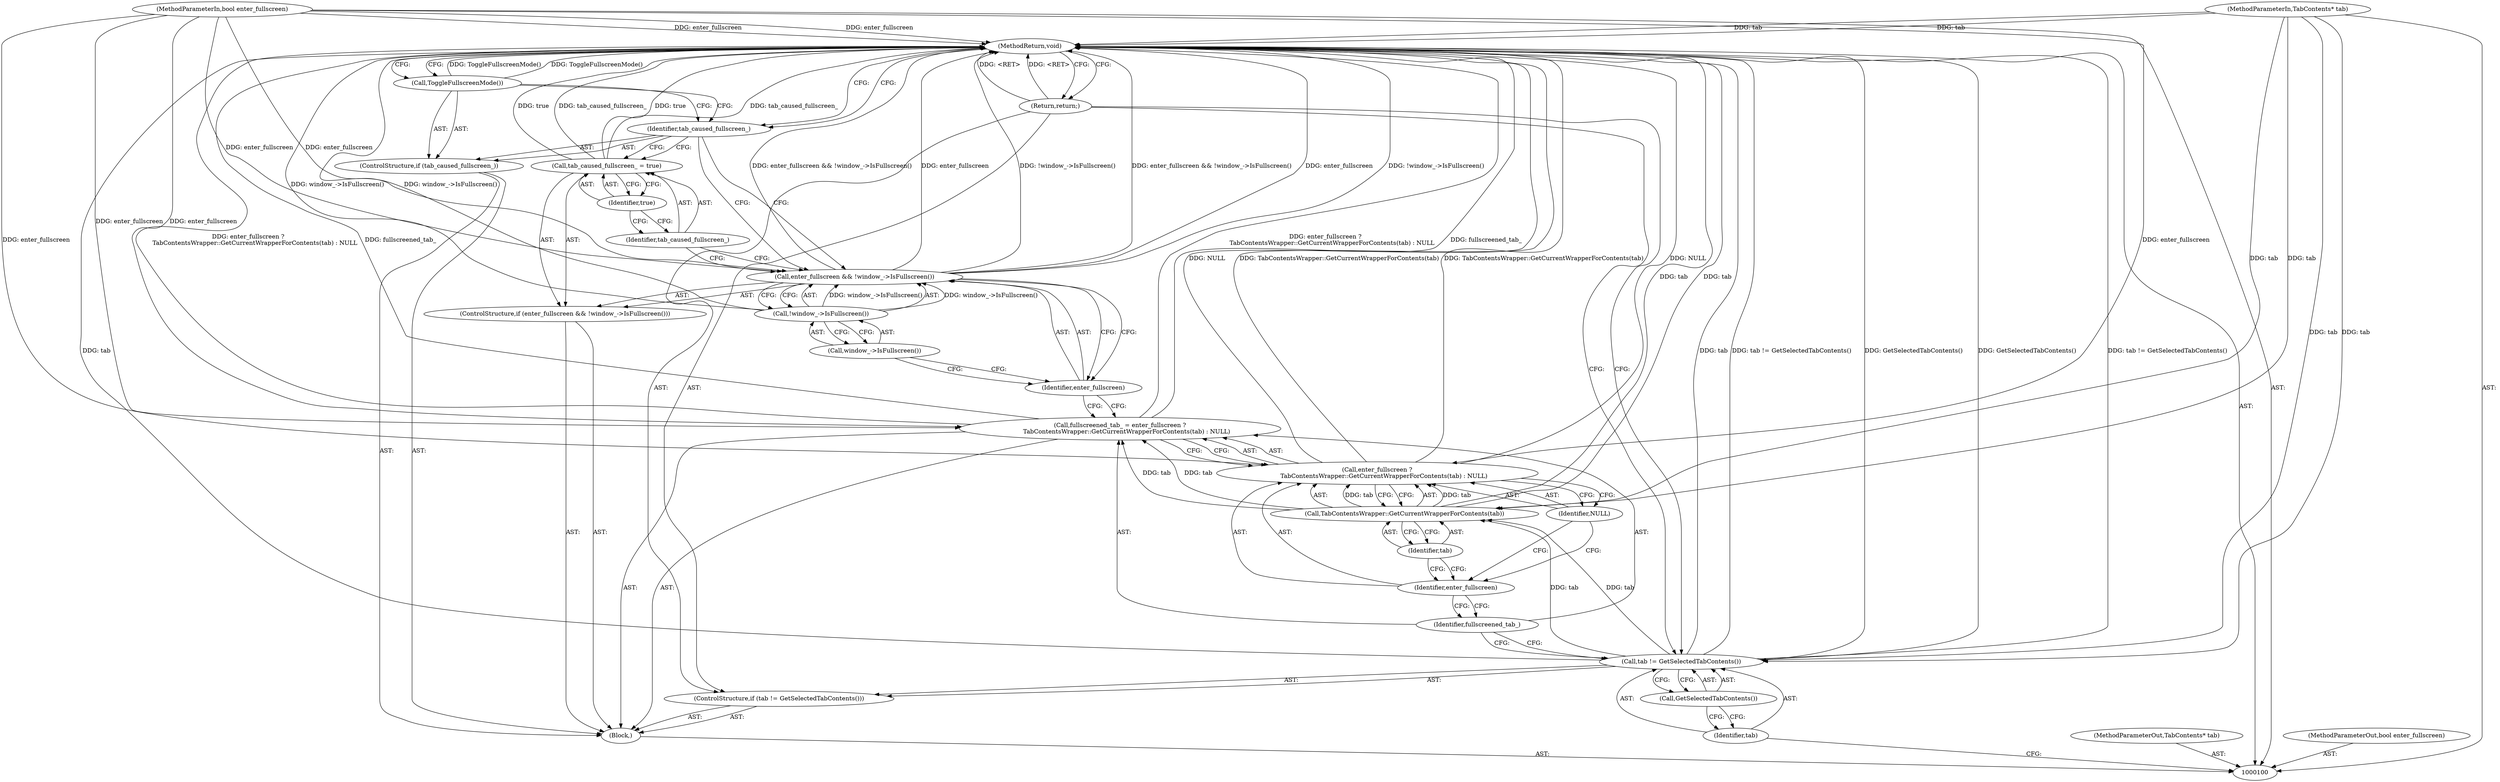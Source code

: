 digraph "1_Chrome_5925dff83699508b5e2735afb0297dfb310e159d" {
"1000127" [label="(MethodReturn,void)"];
"1000101" [label="(MethodParameterIn,TabContents* tab)"];
"1000171" [label="(MethodParameterOut,TabContents* tab)"];
"1000126" [label="(Call,ToggleFullscreenMode())"];
"1000103" [label="(Block,)"];
"1000102" [label="(MethodParameterIn,bool enter_fullscreen)"];
"1000172" [label="(MethodParameterOut,bool enter_fullscreen)"];
"1000107" [label="(Call,GetSelectedTabContents())"];
"1000104" [label="(ControlStructure,if (tab != GetSelectedTabContents()))"];
"1000105" [label="(Call,tab != GetSelectedTabContents())"];
"1000106" [label="(Identifier,tab)"];
"1000108" [label="(Return,return;)"];
"1000111" [label="(Call,enter_fullscreen ?\n       TabContentsWrapper::GetCurrentWrapperForContents(tab) : NULL)"];
"1000112" [label="(Identifier,enter_fullscreen)"];
"1000109" [label="(Call,fullscreened_tab_ = enter_fullscreen ?\n       TabContentsWrapper::GetCurrentWrapperForContents(tab) : NULL)"];
"1000110" [label="(Identifier,fullscreened_tab_)"];
"1000114" [label="(Identifier,tab)"];
"1000115" [label="(Identifier,NULL)"];
"1000113" [label="(Call,TabContentsWrapper::GetCurrentWrapperForContents(tab))"];
"1000116" [label="(ControlStructure,if (enter_fullscreen && !window_->IsFullscreen()))"];
"1000119" [label="(Call,!window_->IsFullscreen())"];
"1000120" [label="(Call,window_->IsFullscreen())"];
"1000117" [label="(Call,enter_fullscreen && !window_->IsFullscreen())"];
"1000118" [label="(Identifier,enter_fullscreen)"];
"1000123" [label="(Identifier,true)"];
"1000121" [label="(Call,tab_caused_fullscreen_ = true)"];
"1000122" [label="(Identifier,tab_caused_fullscreen_)"];
"1000124" [label="(ControlStructure,if (tab_caused_fullscreen_))"];
"1000125" [label="(Identifier,tab_caused_fullscreen_)"];
"1000127" -> "1000100"  [label="AST: "];
"1000127" -> "1000108"  [label="CFG: "];
"1000127" -> "1000126"  [label="CFG: "];
"1000127" -> "1000125"  [label="CFG: "];
"1000108" -> "1000127"  [label="DDG: <RET>"];
"1000117" -> "1000127"  [label="DDG: enter_fullscreen && !window_->IsFullscreen()"];
"1000117" -> "1000127"  [label="DDG: enter_fullscreen"];
"1000117" -> "1000127"  [label="DDG: !window_->IsFullscreen()"];
"1000126" -> "1000127"  [label="DDG: ToggleFullscreenMode()"];
"1000105" -> "1000127"  [label="DDG: GetSelectedTabContents()"];
"1000105" -> "1000127"  [label="DDG: tab != GetSelectedTabContents()"];
"1000105" -> "1000127"  [label="DDG: tab"];
"1000113" -> "1000127"  [label="DDG: tab"];
"1000121" -> "1000127"  [label="DDG: true"];
"1000121" -> "1000127"  [label="DDG: tab_caused_fullscreen_"];
"1000102" -> "1000127"  [label="DDG: enter_fullscreen"];
"1000109" -> "1000127"  [label="DDG: enter_fullscreen ?\n       TabContentsWrapper::GetCurrentWrapperForContents(tab) : NULL"];
"1000109" -> "1000127"  [label="DDG: fullscreened_tab_"];
"1000111" -> "1000127"  [label="DDG: NULL"];
"1000111" -> "1000127"  [label="DDG: TabContentsWrapper::GetCurrentWrapperForContents(tab)"];
"1000101" -> "1000127"  [label="DDG: tab"];
"1000119" -> "1000127"  [label="DDG: window_->IsFullscreen()"];
"1000101" -> "1000100"  [label="AST: "];
"1000101" -> "1000127"  [label="DDG: tab"];
"1000101" -> "1000105"  [label="DDG: tab"];
"1000101" -> "1000113"  [label="DDG: tab"];
"1000171" -> "1000100"  [label="AST: "];
"1000126" -> "1000124"  [label="AST: "];
"1000126" -> "1000125"  [label="CFG: "];
"1000127" -> "1000126"  [label="CFG: "];
"1000126" -> "1000127"  [label="DDG: ToggleFullscreenMode()"];
"1000103" -> "1000100"  [label="AST: "];
"1000104" -> "1000103"  [label="AST: "];
"1000109" -> "1000103"  [label="AST: "];
"1000116" -> "1000103"  [label="AST: "];
"1000124" -> "1000103"  [label="AST: "];
"1000102" -> "1000100"  [label="AST: "];
"1000102" -> "1000127"  [label="DDG: enter_fullscreen"];
"1000102" -> "1000109"  [label="DDG: enter_fullscreen"];
"1000102" -> "1000111"  [label="DDG: enter_fullscreen"];
"1000102" -> "1000117"  [label="DDG: enter_fullscreen"];
"1000172" -> "1000100"  [label="AST: "];
"1000107" -> "1000105"  [label="AST: "];
"1000107" -> "1000106"  [label="CFG: "];
"1000105" -> "1000107"  [label="CFG: "];
"1000104" -> "1000103"  [label="AST: "];
"1000105" -> "1000104"  [label="AST: "];
"1000108" -> "1000104"  [label="AST: "];
"1000105" -> "1000104"  [label="AST: "];
"1000105" -> "1000107"  [label="CFG: "];
"1000106" -> "1000105"  [label="AST: "];
"1000107" -> "1000105"  [label="AST: "];
"1000108" -> "1000105"  [label="CFG: "];
"1000110" -> "1000105"  [label="CFG: "];
"1000105" -> "1000127"  [label="DDG: GetSelectedTabContents()"];
"1000105" -> "1000127"  [label="DDG: tab != GetSelectedTabContents()"];
"1000105" -> "1000127"  [label="DDG: tab"];
"1000101" -> "1000105"  [label="DDG: tab"];
"1000105" -> "1000113"  [label="DDG: tab"];
"1000106" -> "1000105"  [label="AST: "];
"1000106" -> "1000100"  [label="CFG: "];
"1000107" -> "1000106"  [label="CFG: "];
"1000108" -> "1000104"  [label="AST: "];
"1000108" -> "1000105"  [label="CFG: "];
"1000127" -> "1000108"  [label="CFG: "];
"1000108" -> "1000127"  [label="DDG: <RET>"];
"1000111" -> "1000109"  [label="AST: "];
"1000111" -> "1000113"  [label="CFG: "];
"1000111" -> "1000115"  [label="CFG: "];
"1000112" -> "1000111"  [label="AST: "];
"1000113" -> "1000111"  [label="AST: "];
"1000115" -> "1000111"  [label="AST: "];
"1000109" -> "1000111"  [label="CFG: "];
"1000111" -> "1000127"  [label="DDG: NULL"];
"1000111" -> "1000127"  [label="DDG: TabContentsWrapper::GetCurrentWrapperForContents(tab)"];
"1000102" -> "1000111"  [label="DDG: enter_fullscreen"];
"1000113" -> "1000111"  [label="DDG: tab"];
"1000112" -> "1000111"  [label="AST: "];
"1000112" -> "1000110"  [label="CFG: "];
"1000114" -> "1000112"  [label="CFG: "];
"1000115" -> "1000112"  [label="CFG: "];
"1000109" -> "1000103"  [label="AST: "];
"1000109" -> "1000111"  [label="CFG: "];
"1000110" -> "1000109"  [label="AST: "];
"1000111" -> "1000109"  [label="AST: "];
"1000118" -> "1000109"  [label="CFG: "];
"1000109" -> "1000127"  [label="DDG: enter_fullscreen ?\n       TabContentsWrapper::GetCurrentWrapperForContents(tab) : NULL"];
"1000109" -> "1000127"  [label="DDG: fullscreened_tab_"];
"1000102" -> "1000109"  [label="DDG: enter_fullscreen"];
"1000113" -> "1000109"  [label="DDG: tab"];
"1000110" -> "1000109"  [label="AST: "];
"1000110" -> "1000105"  [label="CFG: "];
"1000112" -> "1000110"  [label="CFG: "];
"1000114" -> "1000113"  [label="AST: "];
"1000114" -> "1000112"  [label="CFG: "];
"1000113" -> "1000114"  [label="CFG: "];
"1000115" -> "1000111"  [label="AST: "];
"1000115" -> "1000112"  [label="CFG: "];
"1000111" -> "1000115"  [label="CFG: "];
"1000113" -> "1000111"  [label="AST: "];
"1000113" -> "1000114"  [label="CFG: "];
"1000114" -> "1000113"  [label="AST: "];
"1000111" -> "1000113"  [label="CFG: "];
"1000113" -> "1000127"  [label="DDG: tab"];
"1000113" -> "1000109"  [label="DDG: tab"];
"1000113" -> "1000111"  [label="DDG: tab"];
"1000105" -> "1000113"  [label="DDG: tab"];
"1000101" -> "1000113"  [label="DDG: tab"];
"1000116" -> "1000103"  [label="AST: "];
"1000117" -> "1000116"  [label="AST: "];
"1000121" -> "1000116"  [label="AST: "];
"1000119" -> "1000117"  [label="AST: "];
"1000119" -> "1000120"  [label="CFG: "];
"1000120" -> "1000119"  [label="AST: "];
"1000117" -> "1000119"  [label="CFG: "];
"1000119" -> "1000127"  [label="DDG: window_->IsFullscreen()"];
"1000119" -> "1000117"  [label="DDG: window_->IsFullscreen()"];
"1000120" -> "1000119"  [label="AST: "];
"1000120" -> "1000118"  [label="CFG: "];
"1000119" -> "1000120"  [label="CFG: "];
"1000117" -> "1000116"  [label="AST: "];
"1000117" -> "1000118"  [label="CFG: "];
"1000117" -> "1000119"  [label="CFG: "];
"1000118" -> "1000117"  [label="AST: "];
"1000119" -> "1000117"  [label="AST: "];
"1000122" -> "1000117"  [label="CFG: "];
"1000125" -> "1000117"  [label="CFG: "];
"1000117" -> "1000127"  [label="DDG: enter_fullscreen && !window_->IsFullscreen()"];
"1000117" -> "1000127"  [label="DDG: enter_fullscreen"];
"1000117" -> "1000127"  [label="DDG: !window_->IsFullscreen()"];
"1000102" -> "1000117"  [label="DDG: enter_fullscreen"];
"1000119" -> "1000117"  [label="DDG: window_->IsFullscreen()"];
"1000118" -> "1000117"  [label="AST: "];
"1000118" -> "1000109"  [label="CFG: "];
"1000120" -> "1000118"  [label="CFG: "];
"1000117" -> "1000118"  [label="CFG: "];
"1000123" -> "1000121"  [label="AST: "];
"1000123" -> "1000122"  [label="CFG: "];
"1000121" -> "1000123"  [label="CFG: "];
"1000121" -> "1000116"  [label="AST: "];
"1000121" -> "1000123"  [label="CFG: "];
"1000122" -> "1000121"  [label="AST: "];
"1000123" -> "1000121"  [label="AST: "];
"1000125" -> "1000121"  [label="CFG: "];
"1000121" -> "1000127"  [label="DDG: true"];
"1000121" -> "1000127"  [label="DDG: tab_caused_fullscreen_"];
"1000122" -> "1000121"  [label="AST: "];
"1000122" -> "1000117"  [label="CFG: "];
"1000123" -> "1000122"  [label="CFG: "];
"1000124" -> "1000103"  [label="AST: "];
"1000125" -> "1000124"  [label="AST: "];
"1000126" -> "1000124"  [label="AST: "];
"1000125" -> "1000124"  [label="AST: "];
"1000125" -> "1000121"  [label="CFG: "];
"1000125" -> "1000117"  [label="CFG: "];
"1000126" -> "1000125"  [label="CFG: "];
"1000127" -> "1000125"  [label="CFG: "];
}
